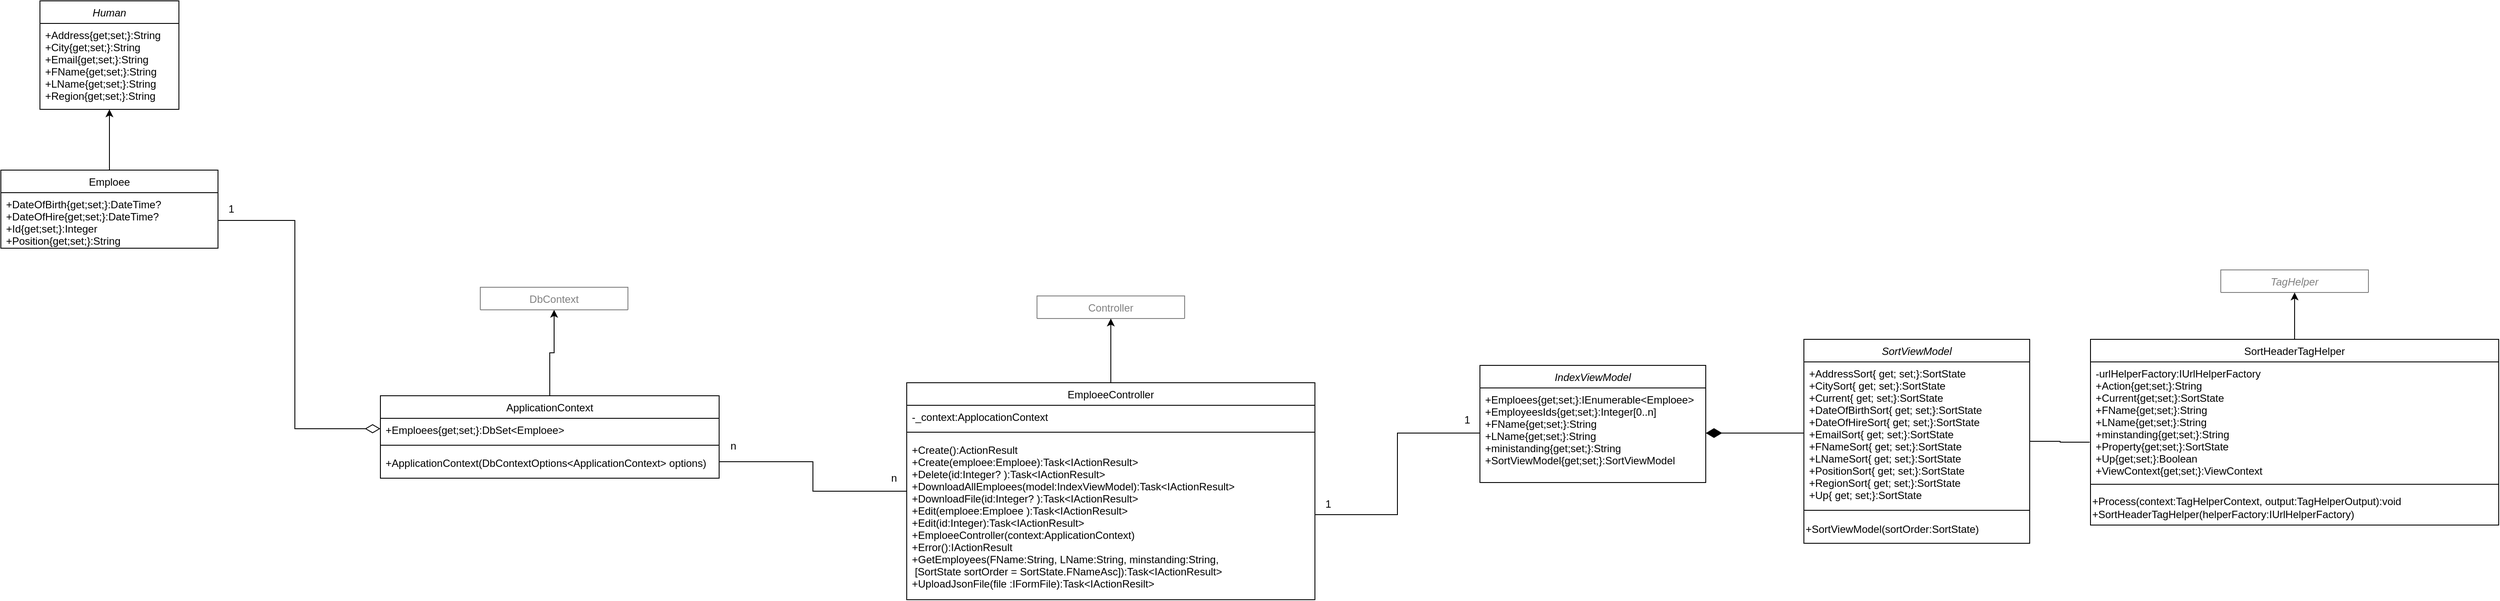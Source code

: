 <mxfile version="24.1.0" type="device">
  <diagram id="C5RBs43oDa-KdzZeNtuy" name="Page-1">
    <mxGraphModel dx="4367" dy="3045" grid="1" gridSize="10" guides="1" tooltips="1" connect="1" arrows="1" fold="1" page="1" pageScale="1" pageWidth="827" pageHeight="1169" math="0" shadow="0">
      <root>
        <mxCell id="WIyWlLk6GJQsqaUBKTNV-0" />
        <mxCell id="WIyWlLk6GJQsqaUBKTNV-1" parent="WIyWlLk6GJQsqaUBKTNV-0" />
        <mxCell id="UO6ceEUE-K-IvFFHwdzp-2" value="Human" style="swimlane;fontStyle=2;align=center;verticalAlign=middle;childLayout=stackLayout;horizontal=1;startSize=26;horizontalStack=0;resizeParent=1;resizeLast=0;collapsible=1;marginBottom=0;rounded=0;shadow=0;strokeWidth=1;" vertex="1" parent="WIyWlLk6GJQsqaUBKTNV-1">
          <mxGeometry x="-368" y="-960" width="160" height="125" as="geometry">
            <mxRectangle x="20" y="505" width="170" height="26" as="alternateBounds" />
          </mxGeometry>
        </mxCell>
        <mxCell id="UO6ceEUE-K-IvFFHwdzp-3" value="+Address{get;set;}:String&#xa;+City{get;set;}:String&#xa;+Email{get;set;}:String&#xa;+FName{get;set;}:String&#xa;+LName{get;set;}:String&#xa;+Region{get;set;}:String" style="text;align=left;verticalAlign=top;spacingLeft=4;spacingRight=4;overflow=hidden;rotatable=0;points=[[0,0.5],[1,0.5]];portConstraint=eastwest;" vertex="1" parent="UO6ceEUE-K-IvFFHwdzp-2">
          <mxGeometry y="26" width="160" height="94" as="geometry" />
        </mxCell>
        <mxCell id="UO6ceEUE-K-IvFFHwdzp-10" style="edgeStyle=orthogonalEdgeStyle;rounded=0;orthogonalLoop=1;jettySize=auto;html=1;entryX=0.5;entryY=1;entryDx=0;entryDy=0;" edge="1" parent="WIyWlLk6GJQsqaUBKTNV-1" source="UO6ceEUE-K-IvFFHwdzp-8" target="UO6ceEUE-K-IvFFHwdzp-2">
          <mxGeometry relative="1" as="geometry" />
        </mxCell>
        <mxCell id="UO6ceEUE-K-IvFFHwdzp-8" value="Emploee" style="swimlane;fontStyle=0;align=center;verticalAlign=top;childLayout=stackLayout;horizontal=1;startSize=26;horizontalStack=0;resizeParent=1;resizeLast=0;collapsible=1;marginBottom=0;rounded=0;shadow=0;strokeWidth=1;" vertex="1" parent="WIyWlLk6GJQsqaUBKTNV-1">
          <mxGeometry x="-413" y="-765" width="250" height="90" as="geometry">
            <mxRectangle x="20" y="505" width="170" height="26" as="alternateBounds" />
          </mxGeometry>
        </mxCell>
        <mxCell id="UO6ceEUE-K-IvFFHwdzp-9" value="+DateOfBirth{get;set;}:DateTime?&#xa;+DateOfHire{get;set;}:DateTime?&#xa;+Id{get;set;}:Integer&#xa;+Position{get;set;}:String&#xa;" style="text;align=left;verticalAlign=top;spacingLeft=4;spacingRight=4;overflow=hidden;rotatable=0;points=[[0,0.5],[1,0.5]];portConstraint=eastwest;" vertex="1" parent="UO6ceEUE-K-IvFFHwdzp-8">
          <mxGeometry y="26" width="250" height="64" as="geometry" />
        </mxCell>
        <mxCell id="UO6ceEUE-K-IvFFHwdzp-18" style="edgeStyle=orthogonalEdgeStyle;rounded=0;orthogonalLoop=1;jettySize=auto;html=1;exitX=0.5;exitY=0;exitDx=0;exitDy=0;entryX=0.5;entryY=1;entryDx=0;entryDy=0;" edge="1" parent="WIyWlLk6GJQsqaUBKTNV-1" source="UO6ceEUE-K-IvFFHwdzp-11" target="UO6ceEUE-K-IvFFHwdzp-14">
          <mxGeometry relative="1" as="geometry" />
        </mxCell>
        <mxCell id="UO6ceEUE-K-IvFFHwdzp-11" value="ApplicationContext" style="swimlane;fontStyle=0;align=center;verticalAlign=top;childLayout=stackLayout;horizontal=1;startSize=26;horizontalStack=0;resizeParent=1;resizeLast=0;collapsible=1;marginBottom=0;rounded=0;shadow=0;strokeWidth=1;" vertex="1" parent="WIyWlLk6GJQsqaUBKTNV-1">
          <mxGeometry x="24" y="-505" width="390" height="95" as="geometry">
            <mxRectangle x="20" y="505" width="170" height="26" as="alternateBounds" />
          </mxGeometry>
        </mxCell>
        <mxCell id="UO6ceEUE-K-IvFFHwdzp-12" value="+Emploees{get;set;}:DbSet&lt;Emploee&gt;&#xa;&#xa;" style="text;align=left;verticalAlign=top;spacingLeft=4;spacingRight=4;overflow=hidden;rotatable=0;points=[[0,0.5],[1,0.5]];portConstraint=eastwest;" vertex="1" parent="UO6ceEUE-K-IvFFHwdzp-11">
          <mxGeometry y="26" width="390" height="24" as="geometry" />
        </mxCell>
        <mxCell id="UO6ceEUE-K-IvFFHwdzp-4" value="" style="line;html=1;strokeWidth=1;align=left;verticalAlign=middle;spacingTop=-1;spacingLeft=3;spacingRight=3;rotatable=0;labelPosition=right;points=[];portConstraint=eastwest;" vertex="1" parent="UO6ceEUE-K-IvFFHwdzp-11">
          <mxGeometry y="50" width="390" height="14" as="geometry" />
        </mxCell>
        <mxCell id="UO6ceEUE-K-IvFFHwdzp-13" value="+ApplicationContext(DbContextOptions&lt;ApplicationContext&gt; options)&#xa;" style="text;align=left;verticalAlign=top;spacingLeft=4;spacingRight=4;overflow=hidden;rotatable=0;points=[[0,0.5],[1,0.5]];portConstraint=eastwest;" vertex="1" parent="UO6ceEUE-K-IvFFHwdzp-11">
          <mxGeometry y="64" width="390" height="24" as="geometry" />
        </mxCell>
        <mxCell id="UO6ceEUE-K-IvFFHwdzp-14" value="DbContext" style="swimlane;fontStyle=0;align=center;verticalAlign=middle;childLayout=stackLayout;horizontal=1;startSize=26;horizontalStack=0;resizeParent=1;resizeLast=0;collapsible=1;marginBottom=0;rounded=0;shadow=0;strokeWidth=1;strokeColor=#808080;fontColor=#808080;" vertex="1" collapsed="1" parent="WIyWlLk6GJQsqaUBKTNV-1">
          <mxGeometry x="139" y="-630" width="170" height="26" as="geometry">
            <mxRectangle x="355" y="380" width="160" height="60" as="alternateBounds" />
          </mxGeometry>
        </mxCell>
        <mxCell id="UO6ceEUE-K-IvFFHwdzp-16" value="" style="line;html=1;strokeWidth=1;align=left;verticalAlign=middle;spacingTop=-1;spacingLeft=3;spacingRight=3;rotatable=0;labelPosition=right;points=[];portConstraint=eastwest;strokeColor=#808080;fillColor=#808080;" vertex="1" parent="UO6ceEUE-K-IvFFHwdzp-14">
          <mxGeometry y="26" width="160" height="34" as="geometry" />
        </mxCell>
        <mxCell id="UO6ceEUE-K-IvFFHwdzp-27" value="Controller" style="swimlane;fontStyle=0;align=center;verticalAlign=middle;childLayout=stackLayout;horizontal=1;startSize=26;horizontalStack=0;resizeParent=1;resizeLast=0;collapsible=1;marginBottom=0;rounded=0;shadow=0;strokeWidth=1;strokeColor=#808080;fontColor=#808080;" vertex="1" collapsed="1" parent="WIyWlLk6GJQsqaUBKTNV-1">
          <mxGeometry x="780" y="-620" width="170" height="26" as="geometry">
            <mxRectangle x="355" y="380" width="160" height="60" as="alternateBounds" />
          </mxGeometry>
        </mxCell>
        <mxCell id="UO6ceEUE-K-IvFFHwdzp-28" value="" style="line;html=1;strokeWidth=1;align=left;verticalAlign=middle;spacingTop=-1;spacingLeft=3;spacingRight=3;rotatable=0;labelPosition=right;points=[];portConstraint=eastwest;strokeColor=#808080;fillColor=#808080;" vertex="1" parent="UO6ceEUE-K-IvFFHwdzp-27">
          <mxGeometry y="26" width="160" height="34" as="geometry" />
        </mxCell>
        <mxCell id="UO6ceEUE-K-IvFFHwdzp-35" style="edgeStyle=orthogonalEdgeStyle;rounded=0;orthogonalLoop=1;jettySize=auto;html=1;exitX=0.5;exitY=0;exitDx=0;exitDy=0;entryX=0.5;entryY=1;entryDx=0;entryDy=0;" edge="1" parent="WIyWlLk6GJQsqaUBKTNV-1" source="UO6ceEUE-K-IvFFHwdzp-31" target="UO6ceEUE-K-IvFFHwdzp-27">
          <mxGeometry relative="1" as="geometry" />
        </mxCell>
        <mxCell id="UO6ceEUE-K-IvFFHwdzp-31" value="EmploeeController" style="swimlane;fontStyle=0;align=center;verticalAlign=top;childLayout=stackLayout;horizontal=1;startSize=26;horizontalStack=0;resizeParent=1;resizeLast=0;collapsible=1;marginBottom=0;rounded=0;shadow=0;strokeWidth=1;" vertex="1" parent="WIyWlLk6GJQsqaUBKTNV-1">
          <mxGeometry x="630" y="-520" width="470" height="250" as="geometry">
            <mxRectangle x="20" y="505" width="170" height="26" as="alternateBounds" />
          </mxGeometry>
        </mxCell>
        <mxCell id="UO6ceEUE-K-IvFFHwdzp-32" value="-_context:ApplocationContext" style="text;align=left;verticalAlign=top;spacingLeft=4;spacingRight=4;overflow=hidden;rotatable=0;points=[[0,0.5],[1,0.5]];portConstraint=eastwest;" vertex="1" parent="UO6ceEUE-K-IvFFHwdzp-31">
          <mxGeometry y="26" width="470" height="24" as="geometry" />
        </mxCell>
        <mxCell id="UO6ceEUE-K-IvFFHwdzp-33" value="" style="line;html=1;strokeWidth=1;align=left;verticalAlign=middle;spacingTop=-1;spacingLeft=3;spacingRight=3;rotatable=0;labelPosition=right;points=[];portConstraint=eastwest;" vertex="1" parent="UO6ceEUE-K-IvFFHwdzp-31">
          <mxGeometry y="50" width="470" height="14" as="geometry" />
        </mxCell>
        <mxCell id="UO6ceEUE-K-IvFFHwdzp-34" value="+Create():ActionResult&#xa;+Create(emploee:Emploee):Task&lt;IActionResult&gt;&#xa;+Delete(id:Integer? ):Task&lt;IActionResult&gt;&#xa;+DownloadAllEmploees(model:IndexViewModel):Task&lt;IActionResult&gt;&#xa;+DownloadFile(id:Integer? ):Task&lt;IActionResult&gt;&#xa;+Edit(emploee:Emploee ):Task&lt;IActionResult&gt;&#xa;+Edit(id:Integer):Task&lt;IActionResult&gt;&#xa;+EmploeeController(context:ApplicationContext)&#xa;+Error():IActionResult&#xa;+GetEmployees(FName:String, LName:String, minstanding:String,&#xa; [SortState sortOrder = SortState.FNameAsc]):Task&lt;IActionResult&gt;&#xa;+UploadJsonFile(file :IFormFile):Task&lt;IActionResilt&gt;" style="text;align=left;verticalAlign=top;spacingLeft=4;spacingRight=4;overflow=hidden;rotatable=0;points=[[0,0.5],[1,0.5]];portConstraint=eastwest;" vertex="1" parent="UO6ceEUE-K-IvFFHwdzp-31">
          <mxGeometry y="64" width="470" height="176" as="geometry" />
        </mxCell>
        <mxCell id="UO6ceEUE-K-IvFFHwdzp-37" value="TagHelper" style="swimlane;fontStyle=2;align=center;verticalAlign=middle;childLayout=stackLayout;horizontal=1;startSize=26;horizontalStack=0;resizeParent=1;resizeLast=0;collapsible=1;marginBottom=0;rounded=0;shadow=0;strokeWidth=1;strokeColor=#808080;fontColor=#808080;" vertex="1" collapsed="1" parent="WIyWlLk6GJQsqaUBKTNV-1">
          <mxGeometry x="2143" y="-650" width="170" height="26" as="geometry">
            <mxRectangle x="355" y="380" width="160" height="60" as="alternateBounds" />
          </mxGeometry>
        </mxCell>
        <mxCell id="UO6ceEUE-K-IvFFHwdzp-38" value="" style="line;html=1;strokeWidth=1;align=left;verticalAlign=middle;spacingTop=-1;spacingLeft=3;spacingRight=3;rotatable=0;labelPosition=right;points=[];portConstraint=eastwest;strokeColor=#808080;fillColor=#808080;" vertex="1" parent="UO6ceEUE-K-IvFFHwdzp-37">
          <mxGeometry y="26" width="160" height="34" as="geometry" />
        </mxCell>
        <mxCell id="UO6ceEUE-K-IvFFHwdzp-44" style="edgeStyle=orthogonalEdgeStyle;rounded=0;orthogonalLoop=1;jettySize=auto;html=1;exitX=0.5;exitY=0;exitDx=0;exitDy=0;entryX=0.5;entryY=1;entryDx=0;entryDy=0;" edge="1" parent="WIyWlLk6GJQsqaUBKTNV-1" source="UO6ceEUE-K-IvFFHwdzp-39" target="UO6ceEUE-K-IvFFHwdzp-37">
          <mxGeometry relative="1" as="geometry" />
        </mxCell>
        <mxCell id="UO6ceEUE-K-IvFFHwdzp-39" value="SortHeaderTagHelper" style="swimlane;fontStyle=0;align=center;verticalAlign=top;childLayout=stackLayout;horizontal=1;startSize=26;horizontalStack=0;resizeParent=1;resizeLast=0;collapsible=1;marginBottom=0;rounded=0;shadow=0;strokeWidth=1;" vertex="1" parent="WIyWlLk6GJQsqaUBKTNV-1">
          <mxGeometry x="1993" y="-570" width="470" height="214" as="geometry">
            <mxRectangle x="20" y="505" width="170" height="26" as="alternateBounds" />
          </mxGeometry>
        </mxCell>
        <mxCell id="UO6ceEUE-K-IvFFHwdzp-42" value="-urlHelperFactory:IUrlHelperFactory&#xa;+Action{get;set;}:String&#xa;+Current{get;set;}:SortState&#xa;+FName{get;set;}:String&#xa;+LName{get;set;}:String&#xa;+minstanding{get;set;}:String&#xa;+Property{get;set;}:SortState&#xa;+Up{get;set;}:Boolean&#xa;+ViewContext{get;set;}:ViewContext&#xa;" style="text;align=left;verticalAlign=top;spacingLeft=4;spacingRight=4;overflow=hidden;rotatable=0;points=[[0,0.5],[1,0.5]];portConstraint=eastwest;" vertex="1" parent="UO6ceEUE-K-IvFFHwdzp-39">
          <mxGeometry y="26" width="470" height="134" as="geometry" />
        </mxCell>
        <mxCell id="UO6ceEUE-K-IvFFHwdzp-41" value="" style="line;html=1;strokeWidth=1;align=left;verticalAlign=middle;spacingTop=-1;spacingLeft=3;spacingRight=3;rotatable=0;labelPosition=right;points=[];portConstraint=eastwest;" vertex="1" parent="UO6ceEUE-K-IvFFHwdzp-39">
          <mxGeometry y="160" width="470" height="14" as="geometry" />
        </mxCell>
        <mxCell id="UO6ceEUE-K-IvFFHwdzp-43" value="+Process(context:TagHelperContext, output:TagHelperOutput):void&lt;div&gt;+SortHeaderTagHelper(helperFactory:IUrlHelperFactory)&lt;/div&gt;" style="text;html=1;align=left;verticalAlign=middle;resizable=0;points=[];autosize=1;strokeColor=none;fillColor=none;" vertex="1" parent="UO6ceEUE-K-IvFFHwdzp-39">
          <mxGeometry y="174" width="470" height="40" as="geometry" />
        </mxCell>
        <mxCell id="UO6ceEUE-K-IvFFHwdzp-45" value="IndexViewModel" style="swimlane;fontStyle=2;align=center;verticalAlign=middle;childLayout=stackLayout;horizontal=1;startSize=26;horizontalStack=0;resizeParent=1;resizeLast=0;collapsible=1;marginBottom=0;rounded=0;shadow=0;strokeWidth=1;" vertex="1" parent="WIyWlLk6GJQsqaUBKTNV-1">
          <mxGeometry x="1290" y="-540" width="260" height="135" as="geometry">
            <mxRectangle x="20" y="505" width="170" height="26" as="alternateBounds" />
          </mxGeometry>
        </mxCell>
        <mxCell id="UO6ceEUE-K-IvFFHwdzp-46" value="+Emploees{get;set;}:IEnumerable&lt;Emploee&gt;&#xa;+EmployeesIds{get;set;}:Integer[0..n]&#xa;+FName{get;set;}:String&#xa;+LName{get;set;}:String&#xa;+ministanding{get;set;}:String&#xa;+SortViewModel{get;set;}:SortViewModel&#xa;" style="text;align=left;verticalAlign=top;spacingLeft=4;spacingRight=4;overflow=hidden;rotatable=0;points=[[0,0.5],[1,0.5]];portConstraint=eastwest;" vertex="1" parent="UO6ceEUE-K-IvFFHwdzp-45">
          <mxGeometry y="26" width="260" height="104" as="geometry" />
        </mxCell>
        <mxCell id="UO6ceEUE-K-IvFFHwdzp-47" value="SortViewModel" style="swimlane;fontStyle=2;align=center;verticalAlign=middle;childLayout=stackLayout;horizontal=1;startSize=26;horizontalStack=0;resizeParent=1;resizeLast=0;collapsible=1;marginBottom=0;rounded=0;shadow=0;strokeWidth=1;" vertex="1" parent="WIyWlLk6GJQsqaUBKTNV-1">
          <mxGeometry x="1663" y="-570" width="260" height="235" as="geometry">
            <mxRectangle x="20" y="505" width="170" height="26" as="alternateBounds" />
          </mxGeometry>
        </mxCell>
        <mxCell id="UO6ceEUE-K-IvFFHwdzp-48" value="+AddressSort{ get; set;}:SortState&#xa;+CitySort{ get; set;}:SortState&#xa;+Current{ get; set;}:SortState&#xa;+DateOfBirthSort{ get; set;}:SortState&#xa;+DateOfHireSort{ get; set;}:SortState&#xa;+EmailSort{ get; set;}:SortState&#xa;+FNameSort{ get; set;}:SortState&#xa;+LNameSort{ get; set;}:SortState&#xa;+PositionSort{ get; set;}:SortState&#xa;+RegionSort{ get; set;}:SortState&#xa;+Up{ get; set;}:SortState&#xa;&#xa;" style="text;align=left;verticalAlign=top;spacingLeft=4;spacingRight=4;overflow=hidden;rotatable=0;points=[[0,0.5],[1,0.5]];portConstraint=eastwest;" vertex="1" parent="UO6ceEUE-K-IvFFHwdzp-47">
          <mxGeometry y="26" width="260" height="164" as="geometry" />
        </mxCell>
        <mxCell id="UO6ceEUE-K-IvFFHwdzp-49" value="" style="line;html=1;strokeWidth=1;align=left;verticalAlign=middle;spacingTop=-1;spacingLeft=3;spacingRight=3;rotatable=0;labelPosition=right;points=[];portConstraint=eastwest;" vertex="1" parent="UO6ceEUE-K-IvFFHwdzp-47">
          <mxGeometry y="190" width="260" height="14" as="geometry" />
        </mxCell>
        <mxCell id="UO6ceEUE-K-IvFFHwdzp-50" value="+SortViewModel(sortOrder:SortState)" style="text;html=1;align=left;verticalAlign=middle;resizable=0;points=[];autosize=1;strokeColor=none;fillColor=none;" vertex="1" parent="UO6ceEUE-K-IvFFHwdzp-47">
          <mxGeometry y="204" width="260" height="30" as="geometry" />
        </mxCell>
        <mxCell id="UO6ceEUE-K-IvFFHwdzp-53" style="edgeStyle=orthogonalEdgeStyle;rounded=0;orthogonalLoop=1;jettySize=auto;html=1;entryX=0;entryY=0.5;entryDx=0;entryDy=0;endArrow=diamondThin;endFill=0;startSize=7;endSize=15;" edge="1" parent="WIyWlLk6GJQsqaUBKTNV-1" source="UO6ceEUE-K-IvFFHwdzp-9" target="UO6ceEUE-K-IvFFHwdzp-12">
          <mxGeometry relative="1" as="geometry" />
        </mxCell>
        <mxCell id="UO6ceEUE-K-IvFFHwdzp-54" style="edgeStyle=orthogonalEdgeStyle;rounded=0;orthogonalLoop=1;jettySize=auto;html=1;entryX=0;entryY=0.5;entryDx=0;entryDy=0;startSize=0;endSize=0;endArrow=none;endFill=0;" edge="1" parent="WIyWlLk6GJQsqaUBKTNV-1" source="UO6ceEUE-K-IvFFHwdzp-13" target="UO6ceEUE-K-IvFFHwdzp-31">
          <mxGeometry relative="1" as="geometry" />
        </mxCell>
        <mxCell id="UO6ceEUE-K-IvFFHwdzp-55" value="n" style="text;html=1;align=center;verticalAlign=middle;resizable=0;points=[];autosize=1;strokeColor=none;fillColor=none;" vertex="1" parent="WIyWlLk6GJQsqaUBKTNV-1">
          <mxGeometry x="415" y="-462" width="30" height="30" as="geometry" />
        </mxCell>
        <mxCell id="UO6ceEUE-K-IvFFHwdzp-56" value="n" style="text;html=1;align=center;verticalAlign=middle;resizable=0;points=[];autosize=1;strokeColor=none;fillColor=none;" vertex="1" parent="WIyWlLk6GJQsqaUBKTNV-1">
          <mxGeometry x="600" y="-425" width="30" height="30" as="geometry" />
        </mxCell>
        <mxCell id="UO6ceEUE-K-IvFFHwdzp-57" value="1" style="text;html=1;align=center;verticalAlign=middle;resizable=0;points=[];autosize=1;strokeColor=none;fillColor=none;" vertex="1" parent="WIyWlLk6GJQsqaUBKTNV-1">
          <mxGeometry x="-163" y="-735" width="30" height="30" as="geometry" />
        </mxCell>
        <mxCell id="UO6ceEUE-K-IvFFHwdzp-58" style="edgeStyle=orthogonalEdgeStyle;rounded=0;orthogonalLoop=1;jettySize=auto;html=1;entryX=-0.002;entryY=0.69;entryDx=0;entryDy=0;entryPerimeter=0;endArrow=none;endFill=0;" edge="1" parent="WIyWlLk6GJQsqaUBKTNV-1" source="UO6ceEUE-K-IvFFHwdzp-47" target="UO6ceEUE-K-IvFFHwdzp-42">
          <mxGeometry relative="1" as="geometry" />
        </mxCell>
        <mxCell id="UO6ceEUE-K-IvFFHwdzp-60" style="edgeStyle=orthogonalEdgeStyle;rounded=0;orthogonalLoop=1;jettySize=auto;html=1;entryX=1;entryY=0.5;entryDx=0;entryDy=0;endArrow=diamondThin;endFill=1;endSize=16;" edge="1" parent="WIyWlLk6GJQsqaUBKTNV-1" source="UO6ceEUE-K-IvFFHwdzp-48" target="UO6ceEUE-K-IvFFHwdzp-46">
          <mxGeometry relative="1" as="geometry" />
        </mxCell>
        <mxCell id="UO6ceEUE-K-IvFFHwdzp-61" style="edgeStyle=orthogonalEdgeStyle;rounded=0;orthogonalLoop=1;jettySize=auto;html=1;entryX=0;entryY=0.5;entryDx=0;entryDy=0;endArrow=none;endFill=0;" edge="1" parent="WIyWlLk6GJQsqaUBKTNV-1" source="UO6ceEUE-K-IvFFHwdzp-34" target="UO6ceEUE-K-IvFFHwdzp-46">
          <mxGeometry relative="1" as="geometry" />
        </mxCell>
        <mxCell id="UO6ceEUE-K-IvFFHwdzp-62" value="1" style="text;html=1;align=center;verticalAlign=middle;resizable=0;points=[];autosize=1;strokeColor=none;fillColor=none;" vertex="1" parent="WIyWlLk6GJQsqaUBKTNV-1">
          <mxGeometry x="1100" y="-395" width="30" height="30" as="geometry" />
        </mxCell>
        <mxCell id="UO6ceEUE-K-IvFFHwdzp-63" value="1" style="text;html=1;align=center;verticalAlign=middle;resizable=0;points=[];autosize=1;strokeColor=none;fillColor=none;" vertex="1" parent="WIyWlLk6GJQsqaUBKTNV-1">
          <mxGeometry x="1260" y="-492" width="30" height="30" as="geometry" />
        </mxCell>
      </root>
    </mxGraphModel>
  </diagram>
</mxfile>
